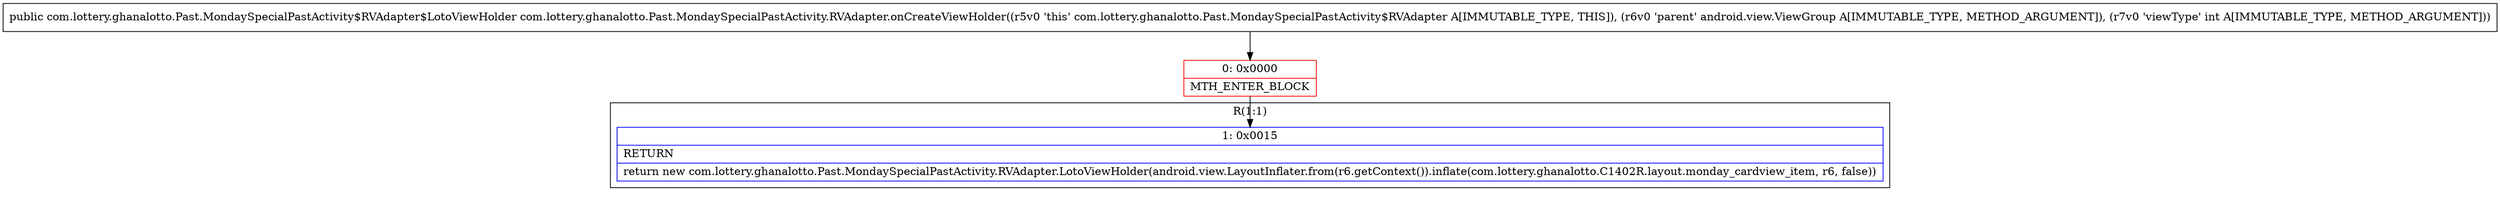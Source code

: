 digraph "CFG forcom.lottery.ghanalotto.Past.MondaySpecialPastActivity.RVAdapter.onCreateViewHolder(Landroid\/view\/ViewGroup;I)Lcom\/lottery\/ghanalotto\/Past\/MondaySpecialPastActivity$RVAdapter$LotoViewHolder;" {
subgraph cluster_Region_699471390 {
label = "R(1:1)";
node [shape=record,color=blue];
Node_1 [shape=record,label="{1\:\ 0x0015|RETURN\l|return new com.lottery.ghanalotto.Past.MondaySpecialPastActivity.RVAdapter.LotoViewHolder(android.view.LayoutInflater.from(r6.getContext()).inflate(com.lottery.ghanalotto.C1402R.layout.monday_cardview_item, r6, false))\l}"];
}
Node_0 [shape=record,color=red,label="{0\:\ 0x0000|MTH_ENTER_BLOCK\l}"];
MethodNode[shape=record,label="{public com.lottery.ghanalotto.Past.MondaySpecialPastActivity$RVAdapter$LotoViewHolder com.lottery.ghanalotto.Past.MondaySpecialPastActivity.RVAdapter.onCreateViewHolder((r5v0 'this' com.lottery.ghanalotto.Past.MondaySpecialPastActivity$RVAdapter A[IMMUTABLE_TYPE, THIS]), (r6v0 'parent' android.view.ViewGroup A[IMMUTABLE_TYPE, METHOD_ARGUMENT]), (r7v0 'viewType' int A[IMMUTABLE_TYPE, METHOD_ARGUMENT])) }"];
MethodNode -> Node_0;
Node_0 -> Node_1;
}

